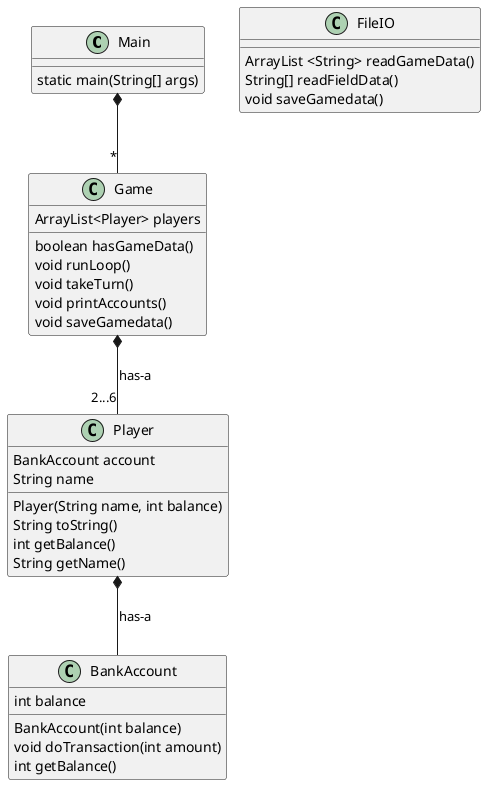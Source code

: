 @startuml
'interface IField
'abstract class Field
'abstract class Property
'interface IO
'class UI
'class FileReader
'class DBConnector
class Main

Main *-- "*" Game
Main : static main(String[] args)
'Main : ArrayList<Game> games
'Game *-- "1" FileIO
Game  *-- "2...6" Player : has-a
'Game  *-- "1" TextUI : has-a
/'Game *-- "1" Board : has-a'/
Player *-- BankAccount : has-a
'IField <|-- Field : is-a
'Field <|-- Consequence : is-a
'Field <|-- Property : is-a

/'Board *-- IField : has-a
Consequence <|-- Tax : is-a
Consequence <|-- Start : is-a
Property <|-- Plot : is-a
Property <|-- Business : is-a
Property <|-- Business : is-a
IO <|-- FileReader: implements
IO <|-- DBConnector: implements'/


'Game :  TextUI textUI
'Game :  FileIO fileIO
'Game :  Board board
Game :  ArrayList<Player> players
'Game :  Player currentPlayer
'Game :  final int MAX


Game :  boolean hasGameData()
Game :  void runLoop()
Game :  void takeTurn()
Game :  void printAccounts()
Game :  void saveGamedata()

'Board : ArrayList<Field> fields
'Board : Dice dice

BankAccount : BankAccount(int balance)
BankAccount : int balance
BankAccount : void doTransaction(int amount)
BankAccount : int getBalance()



'TextUI : String getUserInput(String msg)

/'Field : - String label
Field : - int id
Field : - int cost
Field : - int income
IField : + String onLand()
IField : + void processResponse()
IField : + String toString()

Property : int seriesID
Property : String onLand()
Property : onAccept()
Property : onReject()
Property : + String toString()


Consequence : onAccept()
Consequence : onReject()
Consequence : + String toString()'/

Player : BankAccount account
Player : String name
Player : Player(String name, int balance)
'€Player : void receiveMoney(int amount)
'Player : void payMoney(int amount)
'Player : void updatePosition()
Player : String toString()
Player : int getBalance()
Player : String getName()

FileIO : ArrayList <String> readGameData()
FileIO : String[] readFieldData()
FileIO : void saveGamedata()
@enduml



